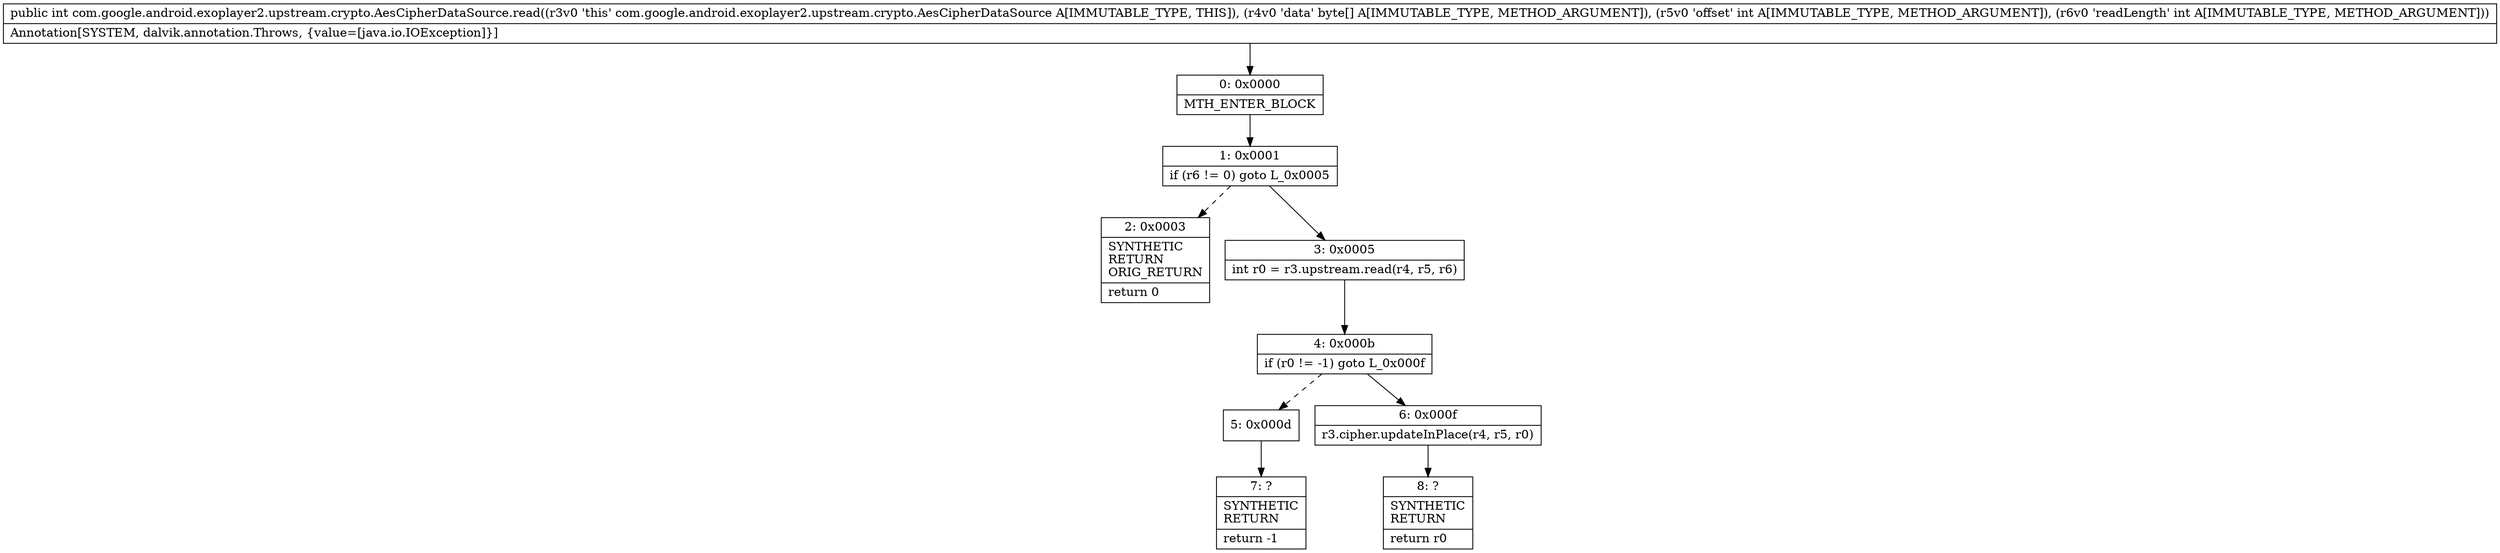 digraph "CFG forcom.google.android.exoplayer2.upstream.crypto.AesCipherDataSource.read([BII)I" {
Node_0 [shape=record,label="{0\:\ 0x0000|MTH_ENTER_BLOCK\l}"];
Node_1 [shape=record,label="{1\:\ 0x0001|if (r6 != 0) goto L_0x0005\l}"];
Node_2 [shape=record,label="{2\:\ 0x0003|SYNTHETIC\lRETURN\lORIG_RETURN\l|return 0\l}"];
Node_3 [shape=record,label="{3\:\ 0x0005|int r0 = r3.upstream.read(r4, r5, r6)\l}"];
Node_4 [shape=record,label="{4\:\ 0x000b|if (r0 != \-1) goto L_0x000f\l}"];
Node_5 [shape=record,label="{5\:\ 0x000d}"];
Node_6 [shape=record,label="{6\:\ 0x000f|r3.cipher.updateInPlace(r4, r5, r0)\l}"];
Node_7 [shape=record,label="{7\:\ ?|SYNTHETIC\lRETURN\l|return \-1\l}"];
Node_8 [shape=record,label="{8\:\ ?|SYNTHETIC\lRETURN\l|return r0\l}"];
MethodNode[shape=record,label="{public int com.google.android.exoplayer2.upstream.crypto.AesCipherDataSource.read((r3v0 'this' com.google.android.exoplayer2.upstream.crypto.AesCipherDataSource A[IMMUTABLE_TYPE, THIS]), (r4v0 'data' byte[] A[IMMUTABLE_TYPE, METHOD_ARGUMENT]), (r5v0 'offset' int A[IMMUTABLE_TYPE, METHOD_ARGUMENT]), (r6v0 'readLength' int A[IMMUTABLE_TYPE, METHOD_ARGUMENT]))  | Annotation[SYSTEM, dalvik.annotation.Throws, \{value=[java.io.IOException]\}]\l}"];
MethodNode -> Node_0;
Node_0 -> Node_1;
Node_1 -> Node_2[style=dashed];
Node_1 -> Node_3;
Node_3 -> Node_4;
Node_4 -> Node_5[style=dashed];
Node_4 -> Node_6;
Node_5 -> Node_7;
Node_6 -> Node_8;
}

